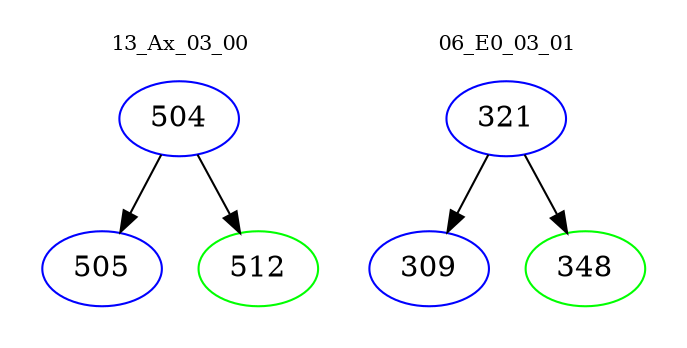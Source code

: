 digraph{
subgraph cluster_0 {
color = white
label = "13_Ax_03_00";
fontsize=10;
T0_504 [label="504", color="blue"]
T0_504 -> T0_505 [color="black"]
T0_505 [label="505", color="blue"]
T0_504 -> T0_512 [color="black"]
T0_512 [label="512", color="green"]
}
subgraph cluster_1 {
color = white
label = "06_E0_03_01";
fontsize=10;
T1_321 [label="321", color="blue"]
T1_321 -> T1_309 [color="black"]
T1_309 [label="309", color="blue"]
T1_321 -> T1_348 [color="black"]
T1_348 [label="348", color="green"]
}
}
